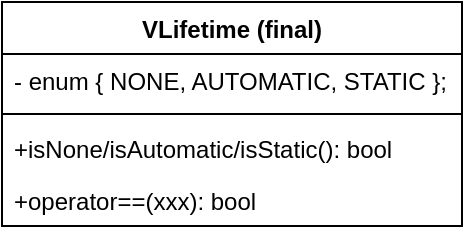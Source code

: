 <mxfile version="14.6.13" type="github">
  <diagram id="3suijcntgtWg53hSAzSm" name="第 1 页">
    <mxGraphModel dx="1422" dy="706" grid="1" gridSize="10" guides="1" tooltips="1" connect="1" arrows="1" fold="1" page="1" pageScale="1" pageWidth="827" pageHeight="1169" math="0" shadow="0">
      <root>
        <mxCell id="0" />
        <mxCell id="1" parent="0" />
        <mxCell id="kcLLaz1guzS3-ShtsF4H-1" value="VLifetime (final)" style="swimlane;fontStyle=1;align=center;verticalAlign=top;childLayout=stackLayout;horizontal=1;startSize=26;horizontalStack=0;resizeParent=1;resizeParentMax=0;resizeLast=0;collapsible=1;marginBottom=0;" vertex="1" parent="1">
          <mxGeometry x="50" y="200" width="230" height="112" as="geometry" />
        </mxCell>
        <mxCell id="kcLLaz1guzS3-ShtsF4H-2" value="- enum { NONE, AUTOMATIC, STATIC };" style="text;strokeColor=none;fillColor=none;align=left;verticalAlign=top;spacingLeft=4;spacingRight=4;overflow=hidden;rotatable=0;points=[[0,0.5],[1,0.5]];portConstraint=eastwest;" vertex="1" parent="kcLLaz1guzS3-ShtsF4H-1">
          <mxGeometry y="26" width="230" height="26" as="geometry" />
        </mxCell>
        <mxCell id="kcLLaz1guzS3-ShtsF4H-3" value="" style="line;strokeWidth=1;fillColor=none;align=left;verticalAlign=middle;spacingTop=-1;spacingLeft=3;spacingRight=3;rotatable=0;labelPosition=right;points=[];portConstraint=eastwest;" vertex="1" parent="kcLLaz1guzS3-ShtsF4H-1">
          <mxGeometry y="52" width="230" height="8" as="geometry" />
        </mxCell>
        <mxCell id="kcLLaz1guzS3-ShtsF4H-4" value="+isNone/isAutomatic/isStatic(): bool " style="text;strokeColor=none;fillColor=none;align=left;verticalAlign=top;spacingLeft=4;spacingRight=4;overflow=hidden;rotatable=0;points=[[0,0.5],[1,0.5]];portConstraint=eastwest;" vertex="1" parent="kcLLaz1guzS3-ShtsF4H-1">
          <mxGeometry y="60" width="230" height="26" as="geometry" />
        </mxCell>
        <mxCell id="kcLLaz1guzS3-ShtsF4H-5" value="+operator==(xxx): bool " style="text;strokeColor=none;fillColor=none;align=left;verticalAlign=top;spacingLeft=4;spacingRight=4;overflow=hidden;rotatable=0;points=[[0,0.5],[1,0.5]];portConstraint=eastwest;" vertex="1" parent="kcLLaz1guzS3-ShtsF4H-1">
          <mxGeometry y="86" width="230" height="26" as="geometry" />
        </mxCell>
      </root>
    </mxGraphModel>
  </diagram>
</mxfile>
